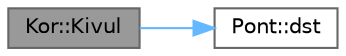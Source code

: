 digraph "Kor::Kivul"
{
 // LATEX_PDF_SIZE
  bgcolor="transparent";
  edge [fontname=Helvetica,fontsize=10,labelfontname=Helvetica,labelfontsize=10];
  node [fontname=Helvetica,fontsize=10,shape=box,height=0.2,width=0.4];
  rankdir="LR";
  Node1 [id="Node000001",label="Kor::Kivul",height=0.2,width=0.4,color="gray40", fillcolor="grey60", style="filled", fontcolor="black",tooltip="Kor kivül függvény. Eldönti, hogy a kör kívül van-e egy adott sugarú, origo középpontú körön."];
  Node1 -> Node2 [id="edge3_Node000001_Node000002",color="steelblue1",style="solid",tooltip=" "];
  Node2 [id="Node000002",label="Pont::dst",height=0.2,width=0.4,color="grey40", fillcolor="white", style="filled",URL="$class_pont.html#a27125c0be3500c187d2cb69212600444",tooltip="Pont osztály távolság számító metódusa."];
}
